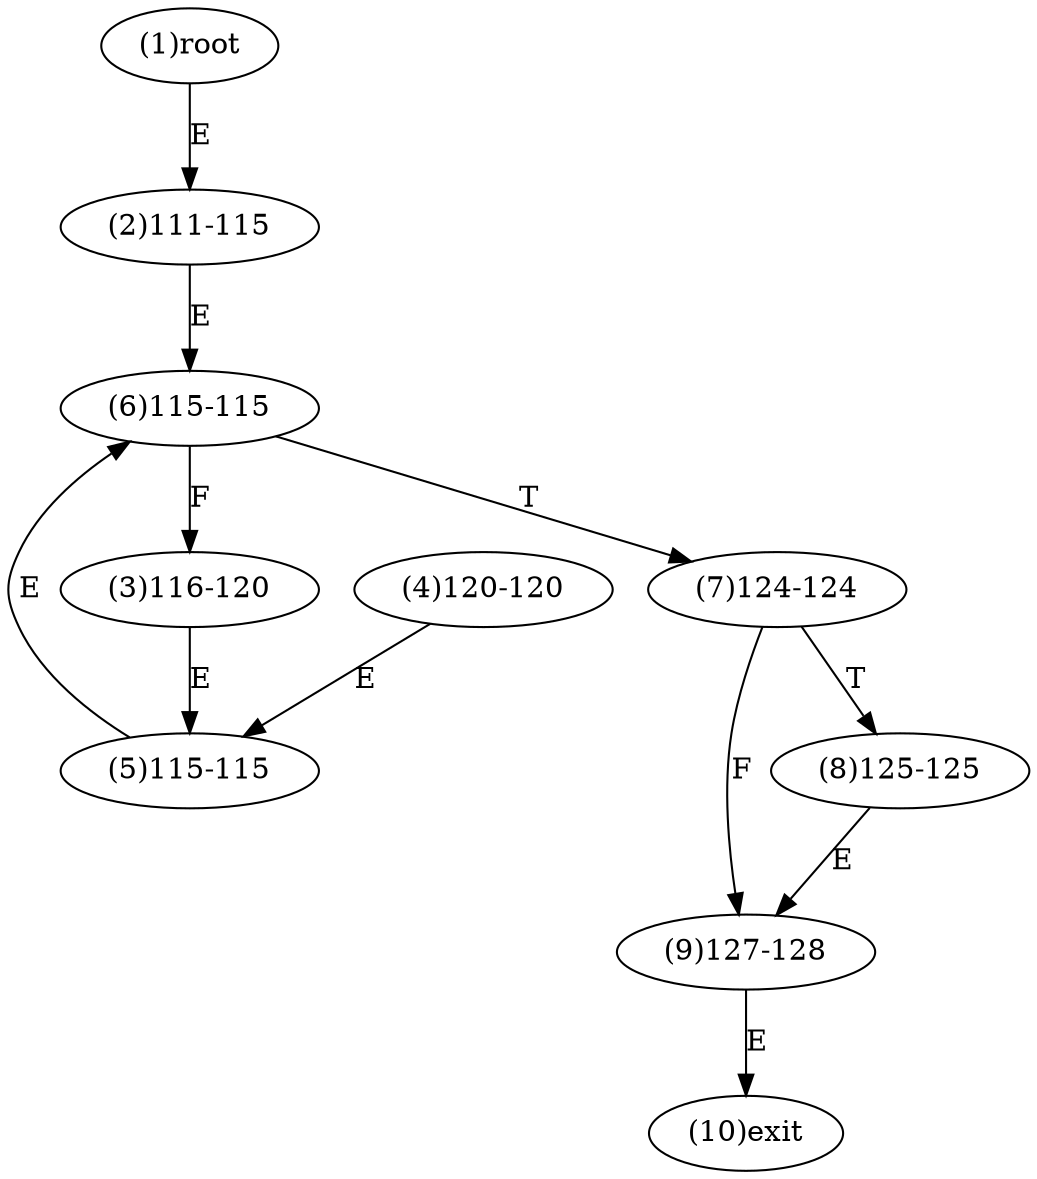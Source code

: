 digraph "" { 
1[ label="(1)root"];
2[ label="(2)111-115"];
3[ label="(3)116-120"];
4[ label="(4)120-120"];
5[ label="(5)115-115"];
6[ label="(6)115-115"];
7[ label="(7)124-124"];
8[ label="(8)125-125"];
9[ label="(9)127-128"];
10[ label="(10)exit"];
1->2[ label="E"];
2->6[ label="E"];
3->5[ label="E"];
4->5[ label="E"];
5->6[ label="E"];
6->3[ label="F"];
6->7[ label="T"];
7->9[ label="F"];
7->8[ label="T"];
8->9[ label="E"];
9->10[ label="E"];
}